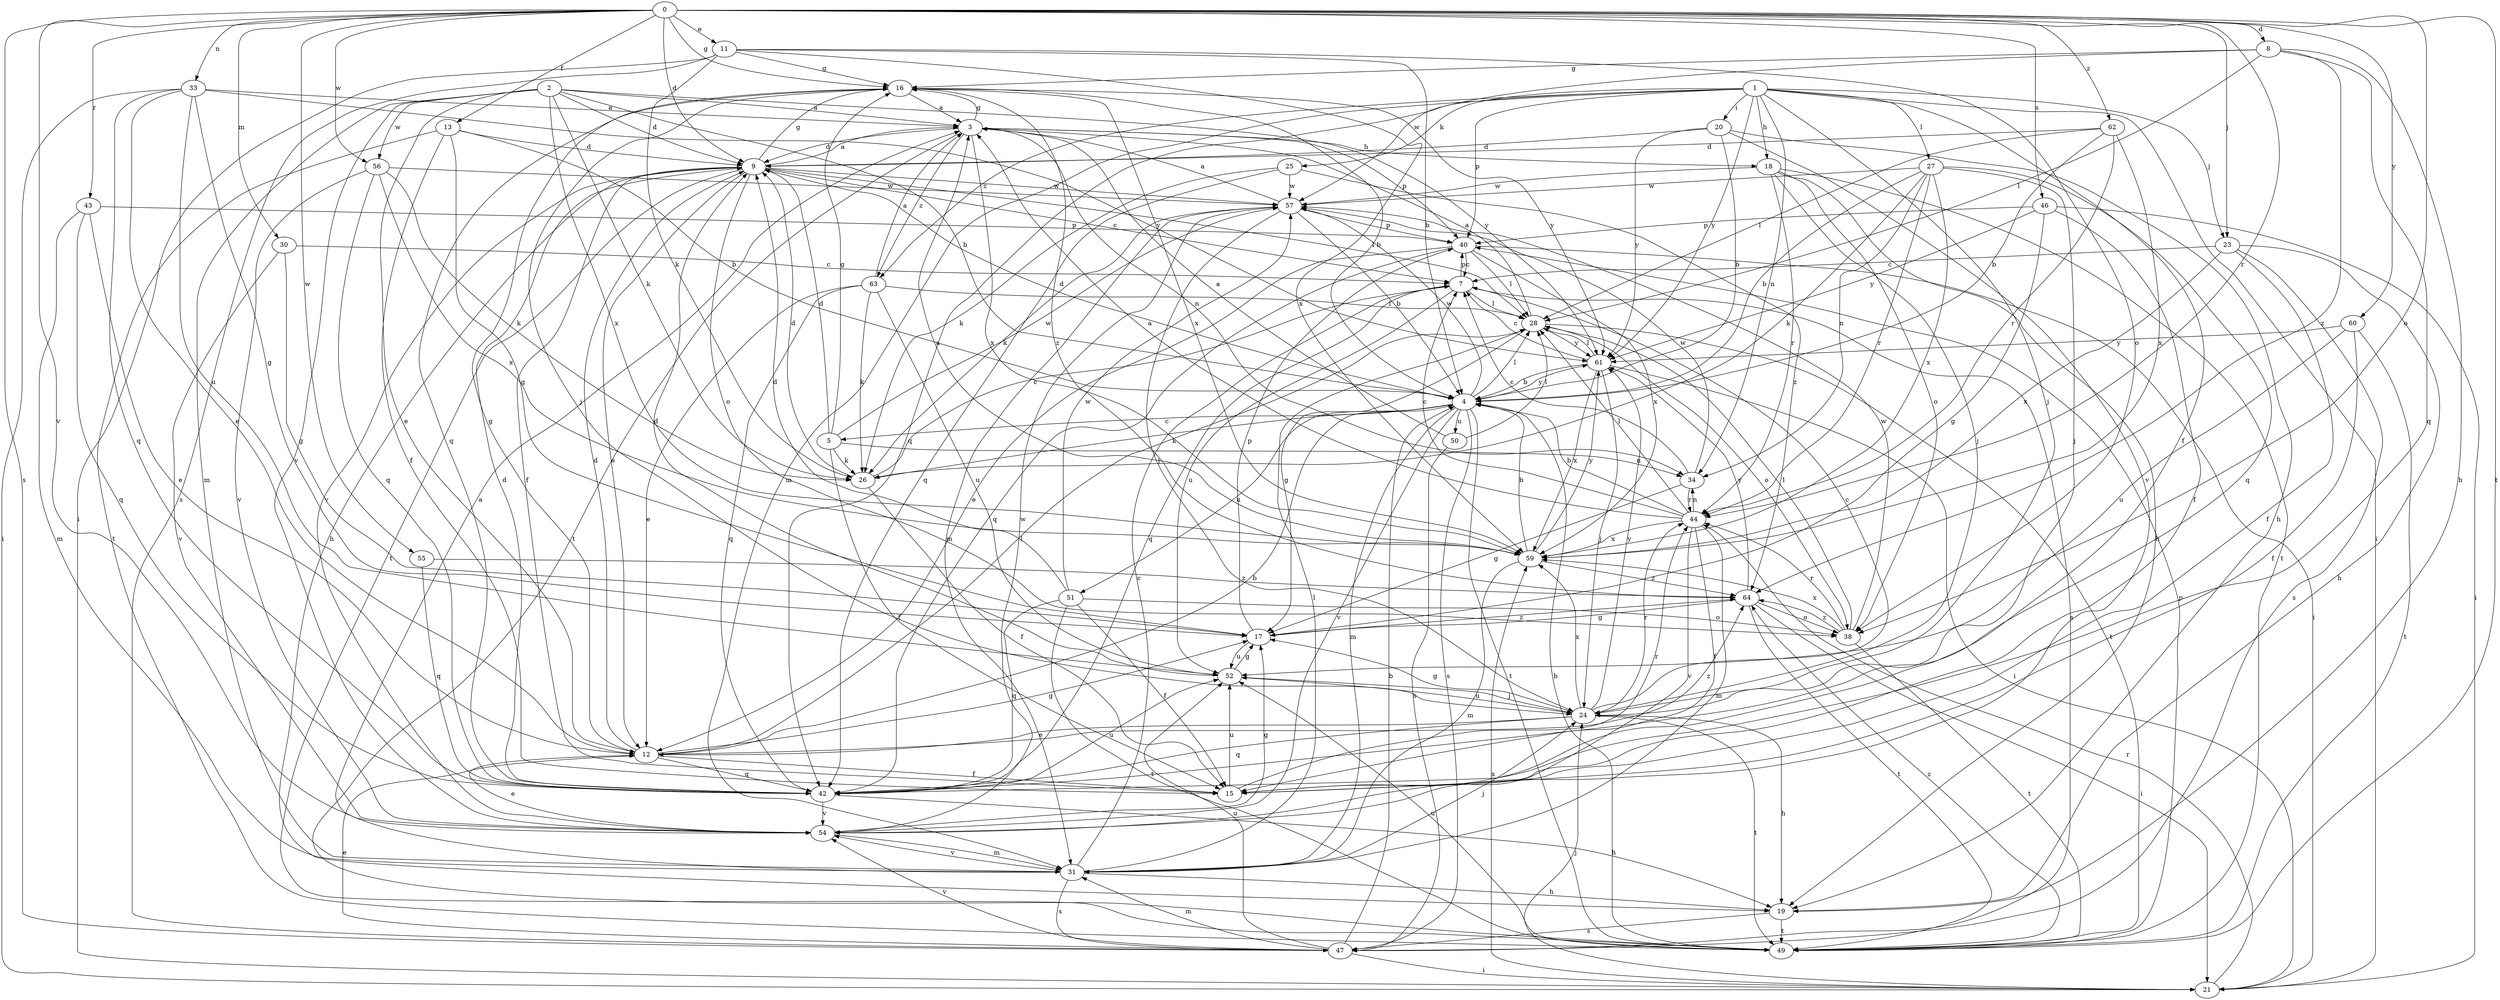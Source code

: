 strict digraph  {
0;
1;
2;
3;
4;
5;
7;
8;
9;
11;
12;
13;
15;
16;
17;
18;
19;
20;
21;
23;
24;
25;
26;
27;
28;
30;
31;
33;
34;
38;
40;
42;
43;
44;
46;
47;
49;
50;
51;
52;
54;
55;
56;
57;
59;
60;
61;
62;
63;
64;
0 -> 8  [label=d];
0 -> 9  [label=d];
0 -> 11  [label=e];
0 -> 13  [label=f];
0 -> 16  [label=g];
0 -> 23  [label=j];
0 -> 30  [label=m];
0 -> 33  [label=n];
0 -> 38  [label=o];
0 -> 43  [label=r];
0 -> 44  [label=r];
0 -> 46  [label=s];
0 -> 47  [label=s];
0 -> 49  [label=t];
0 -> 54  [label=v];
0 -> 55  [label=w];
0 -> 56  [label=w];
0 -> 60  [label=y];
0 -> 62  [label=z];
1 -> 15  [label=f];
1 -> 18  [label=h];
1 -> 20  [label=i];
1 -> 21  [label=i];
1 -> 23  [label=j];
1 -> 24  [label=j];
1 -> 25  [label=k];
1 -> 27  [label=l];
1 -> 31  [label=m];
1 -> 34  [label=n];
1 -> 40  [label=p];
1 -> 42  [label=q];
1 -> 61  [label=y];
1 -> 63  [label=z];
2 -> 3  [label=a];
2 -> 4  [label=b];
2 -> 9  [label=d];
2 -> 12  [label=e];
2 -> 26  [label=k];
2 -> 31  [label=m];
2 -> 54  [label=v];
2 -> 56  [label=w];
2 -> 59  [label=x];
2 -> 61  [label=y];
3 -> 9  [label=d];
3 -> 16  [label=g];
3 -> 18  [label=h];
3 -> 34  [label=n];
3 -> 40  [label=p];
3 -> 49  [label=t];
3 -> 59  [label=x];
3 -> 63  [label=z];
4 -> 5  [label=c];
4 -> 9  [label=d];
4 -> 26  [label=k];
4 -> 28  [label=l];
4 -> 31  [label=m];
4 -> 47  [label=s];
4 -> 49  [label=t];
4 -> 50  [label=u];
4 -> 51  [label=u];
4 -> 54  [label=v];
4 -> 57  [label=w];
4 -> 61  [label=y];
5 -> 9  [label=d];
5 -> 15  [label=f];
5 -> 16  [label=g];
5 -> 26  [label=k];
5 -> 34  [label=n];
5 -> 57  [label=w];
7 -> 28  [label=l];
7 -> 40  [label=p];
7 -> 42  [label=q];
7 -> 47  [label=s];
7 -> 52  [label=u];
8 -> 16  [label=g];
8 -> 19  [label=h];
8 -> 28  [label=l];
8 -> 42  [label=q];
8 -> 57  [label=w];
8 -> 64  [label=z];
9 -> 3  [label=a];
9 -> 7  [label=c];
9 -> 12  [label=e];
9 -> 15  [label=f];
9 -> 16  [label=g];
9 -> 19  [label=h];
9 -> 28  [label=l];
9 -> 38  [label=o];
9 -> 49  [label=t];
9 -> 54  [label=v];
9 -> 57  [label=w];
11 -> 4  [label=b];
11 -> 16  [label=g];
11 -> 21  [label=i];
11 -> 26  [label=k];
11 -> 38  [label=o];
11 -> 47  [label=s];
11 -> 59  [label=x];
12 -> 4  [label=b];
12 -> 9  [label=d];
12 -> 15  [label=f];
12 -> 16  [label=g];
12 -> 17  [label=g];
12 -> 28  [label=l];
12 -> 42  [label=q];
12 -> 64  [label=z];
13 -> 4  [label=b];
13 -> 9  [label=d];
13 -> 15  [label=f];
13 -> 17  [label=g];
13 -> 49  [label=t];
15 -> 44  [label=r];
15 -> 52  [label=u];
16 -> 3  [label=a];
16 -> 4  [label=b];
16 -> 24  [label=j];
16 -> 42  [label=q];
16 -> 59  [label=x];
16 -> 61  [label=y];
16 -> 64  [label=z];
17 -> 40  [label=p];
17 -> 52  [label=u];
17 -> 64  [label=z];
18 -> 19  [label=h];
18 -> 24  [label=j];
18 -> 38  [label=o];
18 -> 44  [label=r];
18 -> 49  [label=t];
18 -> 57  [label=w];
19 -> 47  [label=s];
19 -> 49  [label=t];
20 -> 4  [label=b];
20 -> 9  [label=d];
20 -> 19  [label=h];
20 -> 54  [label=v];
20 -> 61  [label=y];
21 -> 24  [label=j];
21 -> 44  [label=r];
21 -> 59  [label=x];
23 -> 7  [label=c];
23 -> 15  [label=f];
23 -> 19  [label=h];
23 -> 47  [label=s];
23 -> 59  [label=x];
24 -> 7  [label=c];
24 -> 12  [label=e];
24 -> 17  [label=g];
24 -> 19  [label=h];
24 -> 42  [label=q];
24 -> 44  [label=r];
24 -> 49  [label=t];
24 -> 52  [label=u];
24 -> 59  [label=x];
24 -> 61  [label=y];
25 -> 26  [label=k];
25 -> 42  [label=q];
25 -> 57  [label=w];
25 -> 64  [label=z];
26 -> 7  [label=c];
26 -> 9  [label=d];
26 -> 15  [label=f];
27 -> 4  [label=b];
27 -> 24  [label=j];
27 -> 26  [label=k];
27 -> 34  [label=n];
27 -> 42  [label=q];
27 -> 44  [label=r];
27 -> 57  [label=w];
27 -> 59  [label=x];
28 -> 3  [label=a];
28 -> 17  [label=g];
28 -> 38  [label=o];
28 -> 49  [label=t];
28 -> 61  [label=y];
30 -> 7  [label=c];
30 -> 17  [label=g];
30 -> 54  [label=v];
31 -> 3  [label=a];
31 -> 7  [label=c];
31 -> 19  [label=h];
31 -> 24  [label=j];
31 -> 28  [label=l];
31 -> 47  [label=s];
31 -> 54  [label=v];
33 -> 3  [label=a];
33 -> 12  [label=e];
33 -> 17  [label=g];
33 -> 21  [label=i];
33 -> 42  [label=q];
33 -> 52  [label=u];
33 -> 61  [label=y];
34 -> 7  [label=c];
34 -> 17  [label=g];
34 -> 44  [label=r];
34 -> 57  [label=w];
38 -> 28  [label=l];
38 -> 44  [label=r];
38 -> 49  [label=t];
38 -> 57  [label=w];
38 -> 59  [label=x];
38 -> 64  [label=z];
40 -> 7  [label=c];
40 -> 12  [label=e];
40 -> 21  [label=i];
40 -> 28  [label=l];
40 -> 42  [label=q];
40 -> 59  [label=x];
42 -> 9  [label=d];
42 -> 19  [label=h];
42 -> 52  [label=u];
42 -> 54  [label=v];
43 -> 12  [label=e];
43 -> 31  [label=m];
43 -> 40  [label=p];
43 -> 42  [label=q];
44 -> 3  [label=a];
44 -> 4  [label=b];
44 -> 7  [label=c];
44 -> 15  [label=f];
44 -> 28  [label=l];
44 -> 31  [label=m];
44 -> 34  [label=n];
44 -> 54  [label=v];
44 -> 59  [label=x];
46 -> 15  [label=f];
46 -> 17  [label=g];
46 -> 21  [label=i];
46 -> 40  [label=p];
46 -> 61  [label=y];
47 -> 4  [label=b];
47 -> 12  [label=e];
47 -> 21  [label=i];
47 -> 31  [label=m];
47 -> 52  [label=u];
47 -> 54  [label=v];
49 -> 4  [label=b];
49 -> 40  [label=p];
49 -> 52  [label=u];
49 -> 64  [label=z];
50 -> 3  [label=a];
50 -> 28  [label=l];
50 -> 47  [label=s];
51 -> 9  [label=d];
51 -> 15  [label=f];
51 -> 38  [label=o];
51 -> 42  [label=q];
51 -> 49  [label=t];
51 -> 57  [label=w];
52 -> 9  [label=d];
52 -> 17  [label=g];
52 -> 24  [label=j];
54 -> 12  [label=e];
54 -> 17  [label=g];
54 -> 31  [label=m];
54 -> 57  [label=w];
55 -> 42  [label=q];
55 -> 64  [label=z];
56 -> 26  [label=k];
56 -> 42  [label=q];
56 -> 54  [label=v];
56 -> 57  [label=w];
56 -> 59  [label=x];
57 -> 3  [label=a];
57 -> 4  [label=b];
57 -> 24  [label=j];
57 -> 26  [label=k];
57 -> 31  [label=m];
57 -> 40  [label=p];
59 -> 3  [label=a];
59 -> 4  [label=b];
59 -> 31  [label=m];
59 -> 61  [label=y];
59 -> 64  [label=z];
60 -> 15  [label=f];
60 -> 49  [label=t];
60 -> 52  [label=u];
60 -> 61  [label=y];
61 -> 4  [label=b];
61 -> 7  [label=c];
61 -> 21  [label=i];
61 -> 24  [label=j];
61 -> 28  [label=l];
61 -> 59  [label=x];
62 -> 4  [label=b];
62 -> 9  [label=d];
62 -> 28  [label=l];
62 -> 44  [label=r];
62 -> 59  [label=x];
63 -> 3  [label=a];
63 -> 12  [label=e];
63 -> 26  [label=k];
63 -> 28  [label=l];
63 -> 42  [label=q];
63 -> 52  [label=u];
64 -> 17  [label=g];
64 -> 21  [label=i];
64 -> 38  [label=o];
64 -> 49  [label=t];
64 -> 61  [label=y];
}
